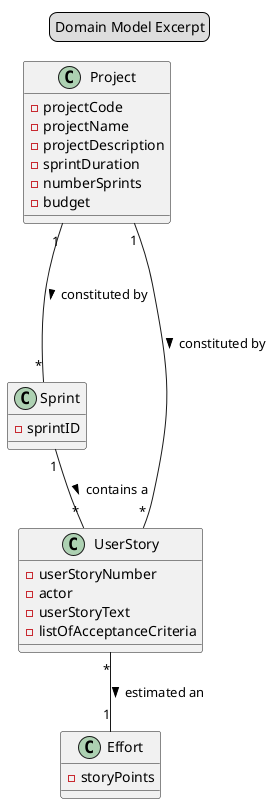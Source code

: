 @startuml
/'Domain Model Excerpt'/

/'title'/

legend top
Domain Model Excerpt
end legend

/'Directions'/
Project "1" --- "*" Sprint : constituted by >
Project "1" -- "*" UserStory : constituted by >
Sprint "1" -- "*" UserStory : contains a >
UserStory "*" -- "1" Effort : estimated an  >

/'Class'/
Object "Project" as Project {
-projectCode
-projectName
-projectDescription
-sprintDuration
-numberSprints
-budget
}

Object "Sprint" as Sprint {
-sprintID
}

Object "UserStory" as UserStory {
-userStoryNumber
-actor
-userStoryText
-listOfAcceptanceCriteria
}

Object "Effort" as Effort {
-storyPoints
}

@enduml